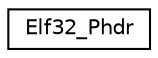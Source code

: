 digraph "Graphical Class Hierarchy"
{
 // LATEX_PDF_SIZE
  edge [fontname="Helvetica",fontsize="10",labelfontname="Helvetica",labelfontsize="10"];
  node [fontname="Helvetica",fontsize="10",shape=record];
  rankdir="LR";
  Node0 [label="Elf32_Phdr",height=0.2,width=0.4,color="black", fillcolor="white", style="filled",URL="$structElf32__Phdr.html",tooltip=" "];
}
